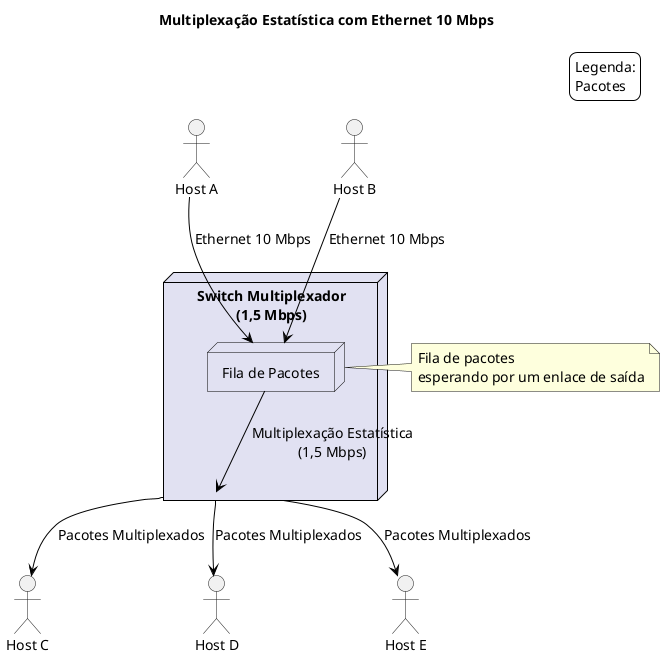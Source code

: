 @startuml
skinparam monochrome false
skinparam defaultFontName Arial
skinparam backgroundColor white
skinparam defaultFontSize 14
skinparam ArrowColor black
skinparam NodeBorderColor black
skinparam NodeBackgroundColor #E1E1F2

title Multiplexação Estatística com Ethernet 10 Mbps

actor "Host A" as A
actor "Host B" as B
actor "Host C" as C
actor "Host D" as D
actor "Host E" as E

node "Switch Multiplexador\n(1,5 Mbps)" as Switch {
    node "Fila de Pacotes" as Fila
}

A --> Fila : "Ethernet 10 Mbps"
B --> Fila : "Ethernet 10 Mbps"
Fila --> Switch : "Multiplexação Estatística\n(1,5 Mbps)"
Switch --> C : "Pacotes Multiplexados"
Switch --> D : "Pacotes Multiplexados"
Switch --> E : "Pacotes Multiplexados"

note right of Fila
Fila de pacotes
esperando por um enlace de saída
end note

legend top right
Legenda:
Pacotes
end legend
@enduml
